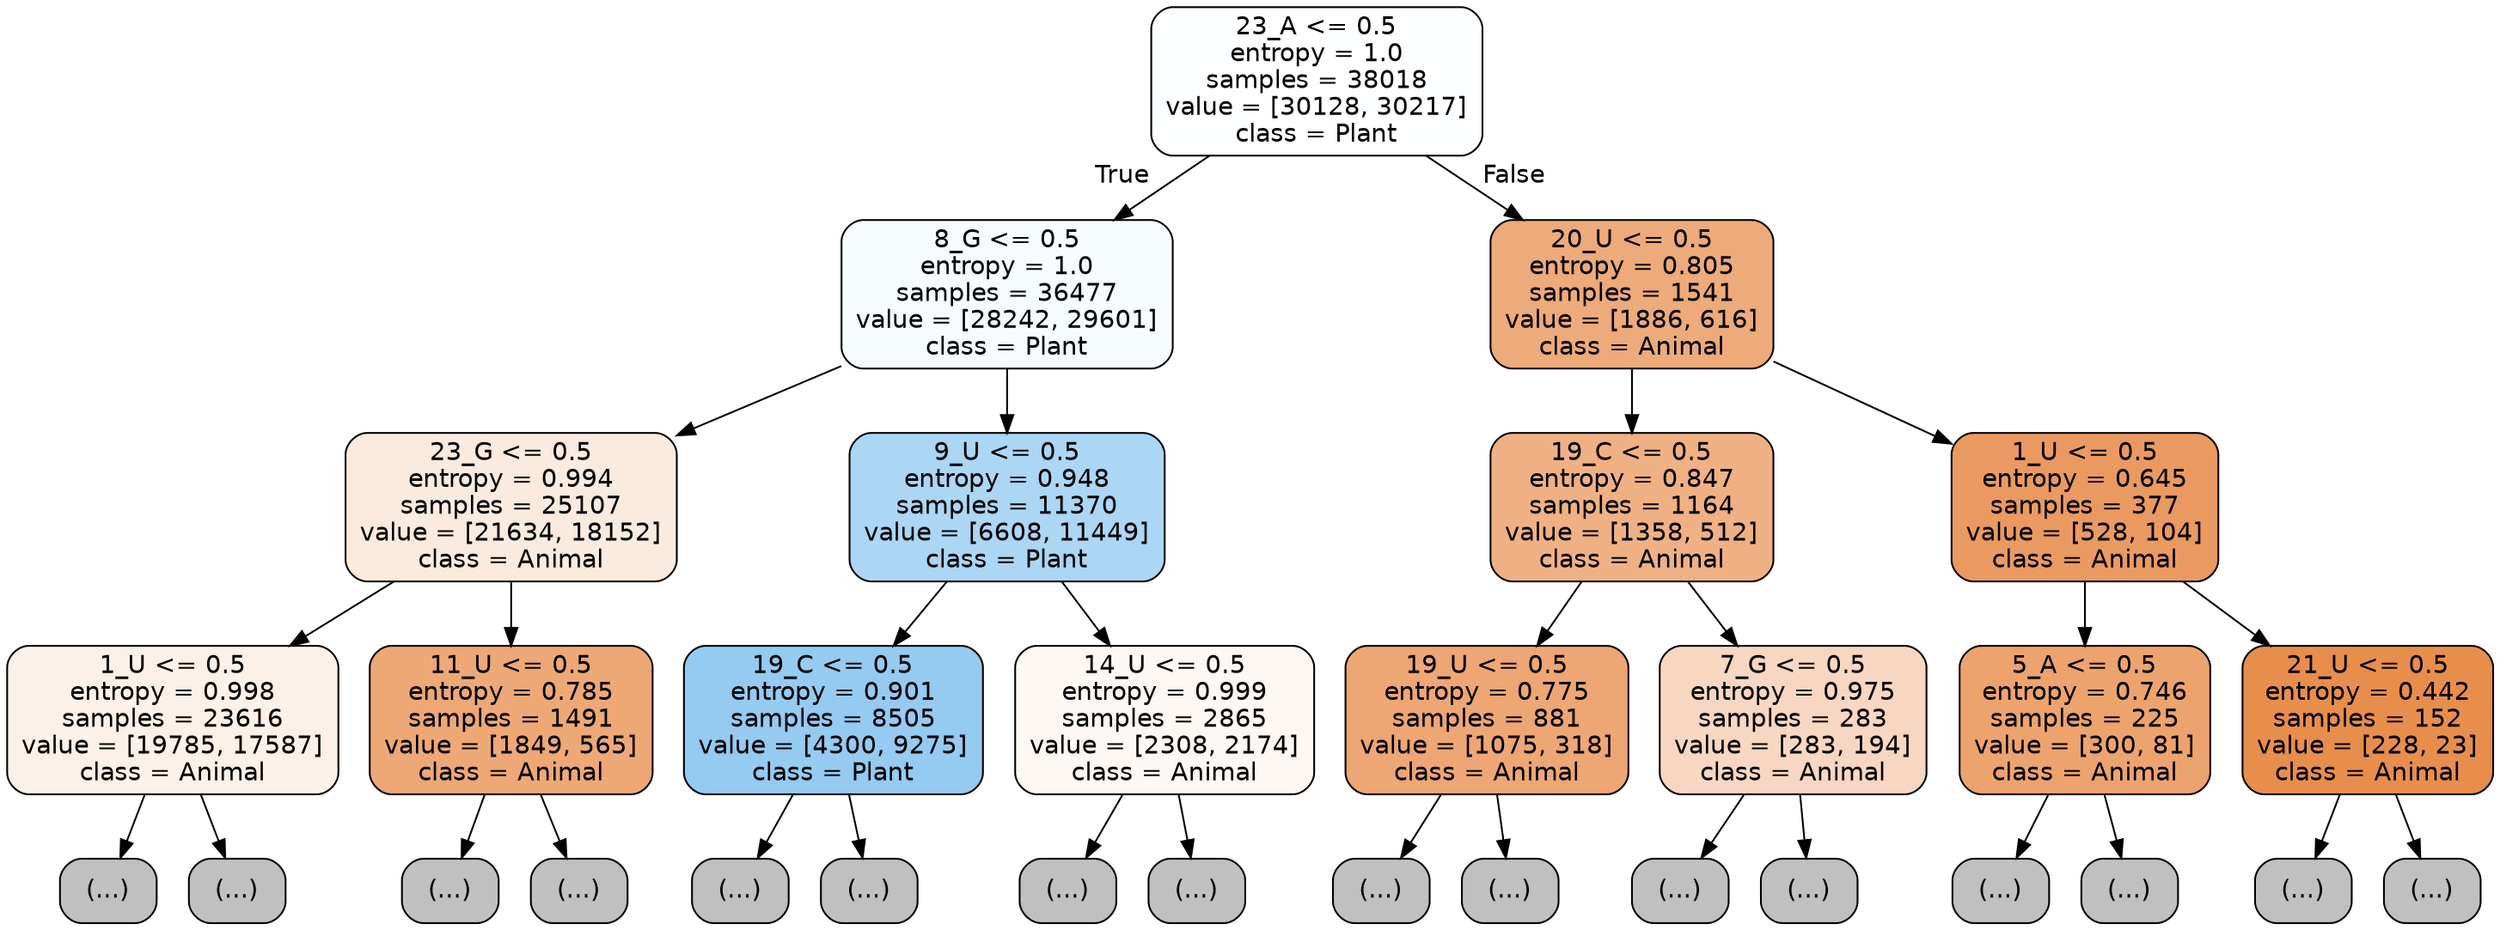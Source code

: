 digraph Tree {
node [shape=box, style="filled, rounded", color="black", fontname="helvetica"] ;
edge [fontname="helvetica"] ;
0 [label="23_A <= 0.5\nentropy = 1.0\nsamples = 38018\nvalue = [30128, 30217]\nclass = Plant", fillcolor="#feffff"] ;
1 [label="8_G <= 0.5\nentropy = 1.0\nsamples = 36477\nvalue = [28242, 29601]\nclass = Plant", fillcolor="#f6fbfe"] ;
0 -> 1 [labeldistance=2.5, labelangle=45, headlabel="True"] ;
2 [label="23_G <= 0.5\nentropy = 0.994\nsamples = 25107\nvalue = [21634, 18152]\nclass = Animal", fillcolor="#fbebdf"] ;
1 -> 2 ;
3 [label="1_U <= 0.5\nentropy = 0.998\nsamples = 23616\nvalue = [19785, 17587]\nclass = Animal", fillcolor="#fcf1e9"] ;
2 -> 3 ;
4 [label="(...)", fillcolor="#C0C0C0"] ;
3 -> 4 ;
6341 [label="(...)", fillcolor="#C0C0C0"] ;
3 -> 6341 ;
11208 [label="11_U <= 0.5\nentropy = 0.785\nsamples = 1491\nvalue = [1849, 565]\nclass = Animal", fillcolor="#eda876"] ;
2 -> 11208 ;
11209 [label="(...)", fillcolor="#C0C0C0"] ;
11208 -> 11209 ;
11586 [label="(...)", fillcolor="#C0C0C0"] ;
11208 -> 11586 ;
11757 [label="9_U <= 0.5\nentropy = 0.948\nsamples = 11370\nvalue = [6608, 11449]\nclass = Plant", fillcolor="#abd6f4"] ;
1 -> 11757 ;
11758 [label="19_C <= 0.5\nentropy = 0.901\nsamples = 8505\nvalue = [4300, 9275]\nclass = Plant", fillcolor="#95caf1"] ;
11757 -> 11758 ;
11759 [label="(...)", fillcolor="#C0C0C0"] ;
11758 -> 11759 ;
14198 [label="(...)", fillcolor="#C0C0C0"] ;
11758 -> 14198 ;
14945 [label="14_U <= 0.5\nentropy = 0.999\nsamples = 2865\nvalue = [2308, 2174]\nclass = Animal", fillcolor="#fdf8f4"] ;
11757 -> 14945 ;
14946 [label="(...)", fillcolor="#C0C0C0"] ;
14945 -> 14946 ;
15737 [label="(...)", fillcolor="#C0C0C0"] ;
14945 -> 15737 ;
16082 [label="20_U <= 0.5\nentropy = 0.805\nsamples = 1541\nvalue = [1886, 616]\nclass = Animal", fillcolor="#edaa7a"] ;
0 -> 16082 [labeldistance=2.5, labelangle=-45, headlabel="False"] ;
16083 [label="19_C <= 0.5\nentropy = 0.847\nsamples = 1164\nvalue = [1358, 512]\nclass = Animal", fillcolor="#efb184"] ;
16082 -> 16083 ;
16084 [label="19_U <= 0.5\nentropy = 0.775\nsamples = 881\nvalue = [1075, 318]\nclass = Animal", fillcolor="#eda674"] ;
16083 -> 16084 ;
16085 [label="(...)", fillcolor="#C0C0C0"] ;
16084 -> 16085 ;
16342 [label="(...)", fillcolor="#C0C0C0"] ;
16084 -> 16342 ;
16501 [label="7_G <= 0.5\nentropy = 0.975\nsamples = 283\nvalue = [283, 194]\nclass = Animal", fillcolor="#f7d7c1"] ;
16083 -> 16501 ;
16502 [label="(...)", fillcolor="#C0C0C0"] ;
16501 -> 16502 ;
16601 [label="(...)", fillcolor="#C0C0C0"] ;
16501 -> 16601 ;
16640 [label="1_U <= 0.5\nentropy = 0.645\nsamples = 377\nvalue = [528, 104]\nclass = Animal", fillcolor="#ea9a60"] ;
16082 -> 16640 ;
16641 [label="5_A <= 0.5\nentropy = 0.746\nsamples = 225\nvalue = [300, 81]\nclass = Animal", fillcolor="#eca36e"] ;
16640 -> 16641 ;
16642 [label="(...)", fillcolor="#C0C0C0"] ;
16641 -> 16642 ;
16747 [label="(...)", fillcolor="#C0C0C0"] ;
16641 -> 16747 ;
16760 [label="21_U <= 0.5\nentropy = 0.442\nsamples = 152\nvalue = [228, 23]\nclass = Animal", fillcolor="#e88e4d"] ;
16640 -> 16760 ;
16761 [label="(...)", fillcolor="#C0C0C0"] ;
16760 -> 16761 ;
16796 [label="(...)", fillcolor="#C0C0C0"] ;
16760 -> 16796 ;
}